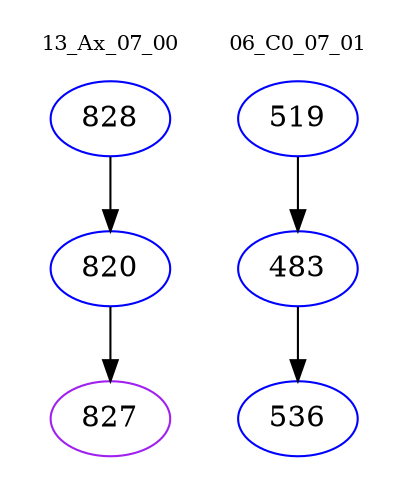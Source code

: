 digraph{
subgraph cluster_0 {
color = white
label = "13_Ax_07_00";
fontsize=10;
T0_828 [label="828", color="blue"]
T0_828 -> T0_820 [color="black"]
T0_820 [label="820", color="blue"]
T0_820 -> T0_827 [color="black"]
T0_827 [label="827", color="purple"]
}
subgraph cluster_1 {
color = white
label = "06_C0_07_01";
fontsize=10;
T1_519 [label="519", color="blue"]
T1_519 -> T1_483 [color="black"]
T1_483 [label="483", color="blue"]
T1_483 -> T1_536 [color="black"]
T1_536 [label="536", color="blue"]
}
}
